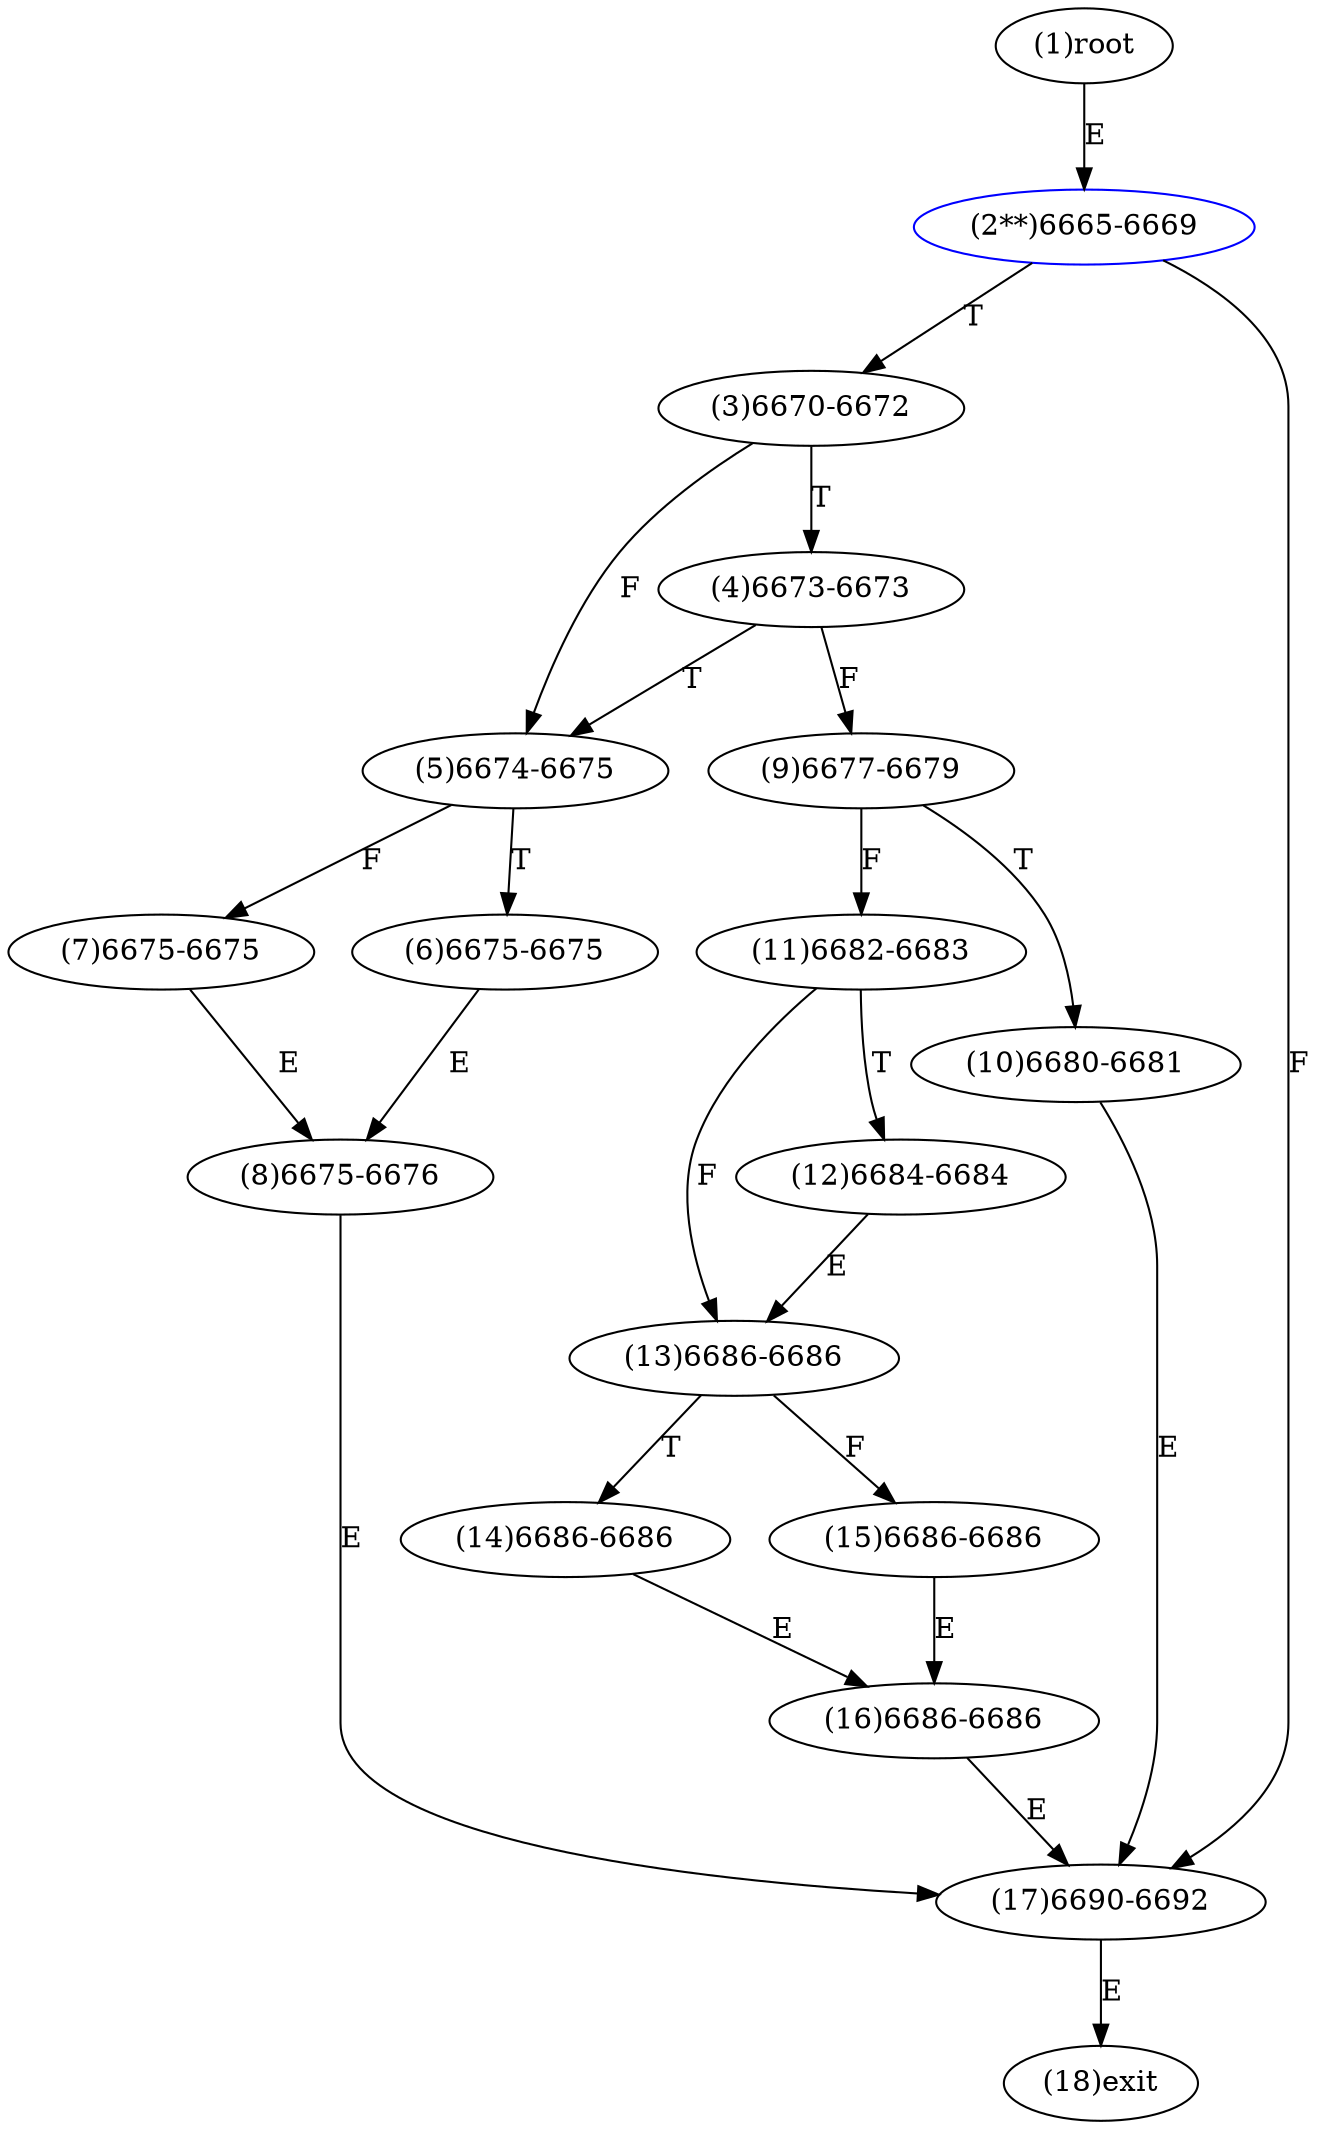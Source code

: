 digraph "" { 
1[ label="(1)root"];
2[ label="(2**)6665-6669",color=blue];
3[ label="(3)6670-6672"];
4[ label="(4)6673-6673"];
5[ label="(5)6674-6675"];
6[ label="(6)6675-6675"];
7[ label="(7)6675-6675"];
8[ label="(8)6675-6676"];
9[ label="(9)6677-6679"];
10[ label="(10)6680-6681"];
11[ label="(11)6682-6683"];
12[ label="(12)6684-6684"];
13[ label="(13)6686-6686"];
14[ label="(14)6686-6686"];
15[ label="(15)6686-6686"];
17[ label="(17)6690-6692"];
16[ label="(16)6686-6686"];
18[ label="(18)exit"];
1->2[ label="E"];
2->17[ label="F"];
2->3[ label="T"];
3->5[ label="F"];
3->4[ label="T"];
4->9[ label="F"];
4->5[ label="T"];
5->7[ label="F"];
5->6[ label="T"];
6->8[ label="E"];
7->8[ label="E"];
8->17[ label="E"];
9->11[ label="F"];
9->10[ label="T"];
10->17[ label="E"];
11->13[ label="F"];
11->12[ label="T"];
12->13[ label="E"];
13->15[ label="F"];
13->14[ label="T"];
14->16[ label="E"];
15->16[ label="E"];
16->17[ label="E"];
17->18[ label="E"];
}